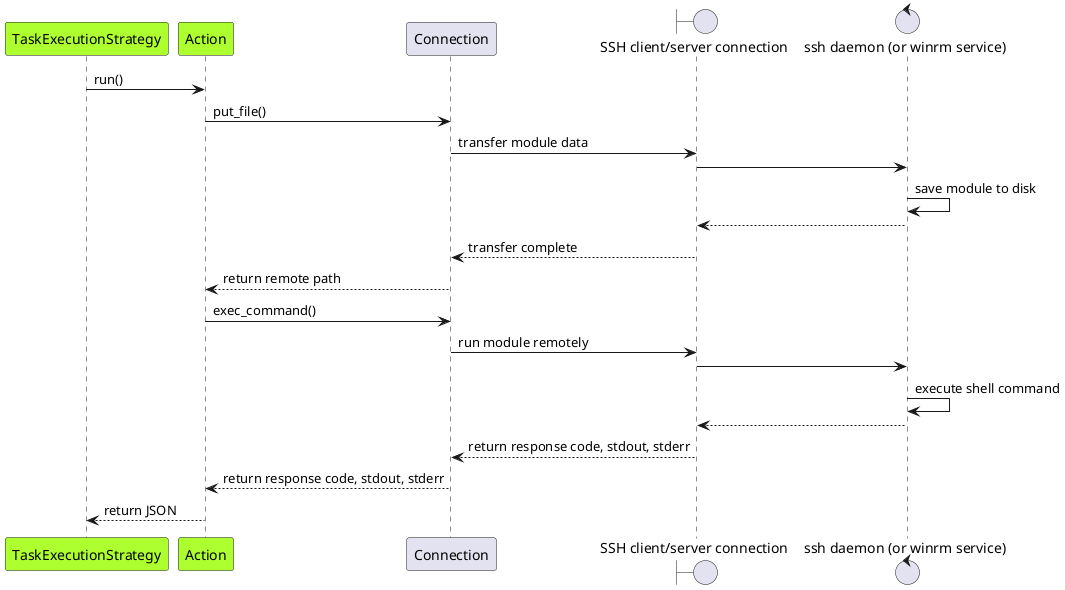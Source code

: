 @startuml
'skinparam backgroundcolor transparent

participant TaskExecutionStrategy #GreenYellow
participant Action #GreenYellow
participant Connection
boundary "SSH client/server connection" as SSH
control "ssh daemon (or winrm service)" as daemon

TaskExecutionStrategy->Action: run()

Action->Connection: put_file()
Connection->SSH: transfer module data
SSH->daemon
daemon->daemon: save module to disk
daemon-->SSH
Connection<--SSH: transfer complete
Action<--Connection: return remote path

Action->Connection: exec_command()

Connection->SSH: run module remotely
SSH->daemon
daemon->daemon: execute shell command
daemon-->SSH
Connection<--SSH: return response code, stdout, stderr

Action<--Connection: return response code, stdout, stderr

TaskExecutionStrategy<--Action: return JSON

@enduml